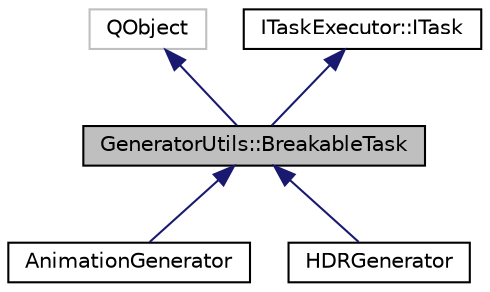 digraph "GeneratorUtils::BreakableTask"
{
 // LATEX_PDF_SIZE
  edge [fontname="Helvetica",fontsize="10",labelfontname="Helvetica",labelfontsize="10"];
  node [fontname="Helvetica",fontsize="10",shape=record];
  Node1 [label="GeneratorUtils::BreakableTask",height=0.2,width=0.4,color="black", fillcolor="grey75", style="filled", fontcolor="black",tooltip=" "];
  Node2 -> Node1 [dir="back",color="midnightblue",fontsize="10",style="solid",fontname="Helvetica"];
  Node2 [label="QObject",height=0.2,width=0.4,color="grey75", fillcolor="white", style="filled",tooltip=" "];
  Node3 -> Node1 [dir="back",color="midnightblue",fontsize="10",style="solid",fontname="Helvetica"];
  Node3 [label="ITaskExecutor::ITask",height=0.2,width=0.4,color="black", fillcolor="white", style="filled",URL="$struct_i_task_executor_1_1_i_task.html",tooltip=" "];
  Node1 -> Node4 [dir="back",color="midnightblue",fontsize="10",style="solid",fontname="Helvetica"];
  Node4 [label="AnimationGenerator",height=0.2,width=0.4,color="black", fillcolor="white", style="filled",URL="$class_animation_generator.html",tooltip=" "];
  Node1 -> Node5 [dir="back",color="midnightblue",fontsize="10",style="solid",fontname="Helvetica"];
  Node5 [label="HDRGenerator",height=0.2,width=0.4,color="black", fillcolor="white", style="filled",URL="$class_h_d_r_generator.html",tooltip=" "];
}
